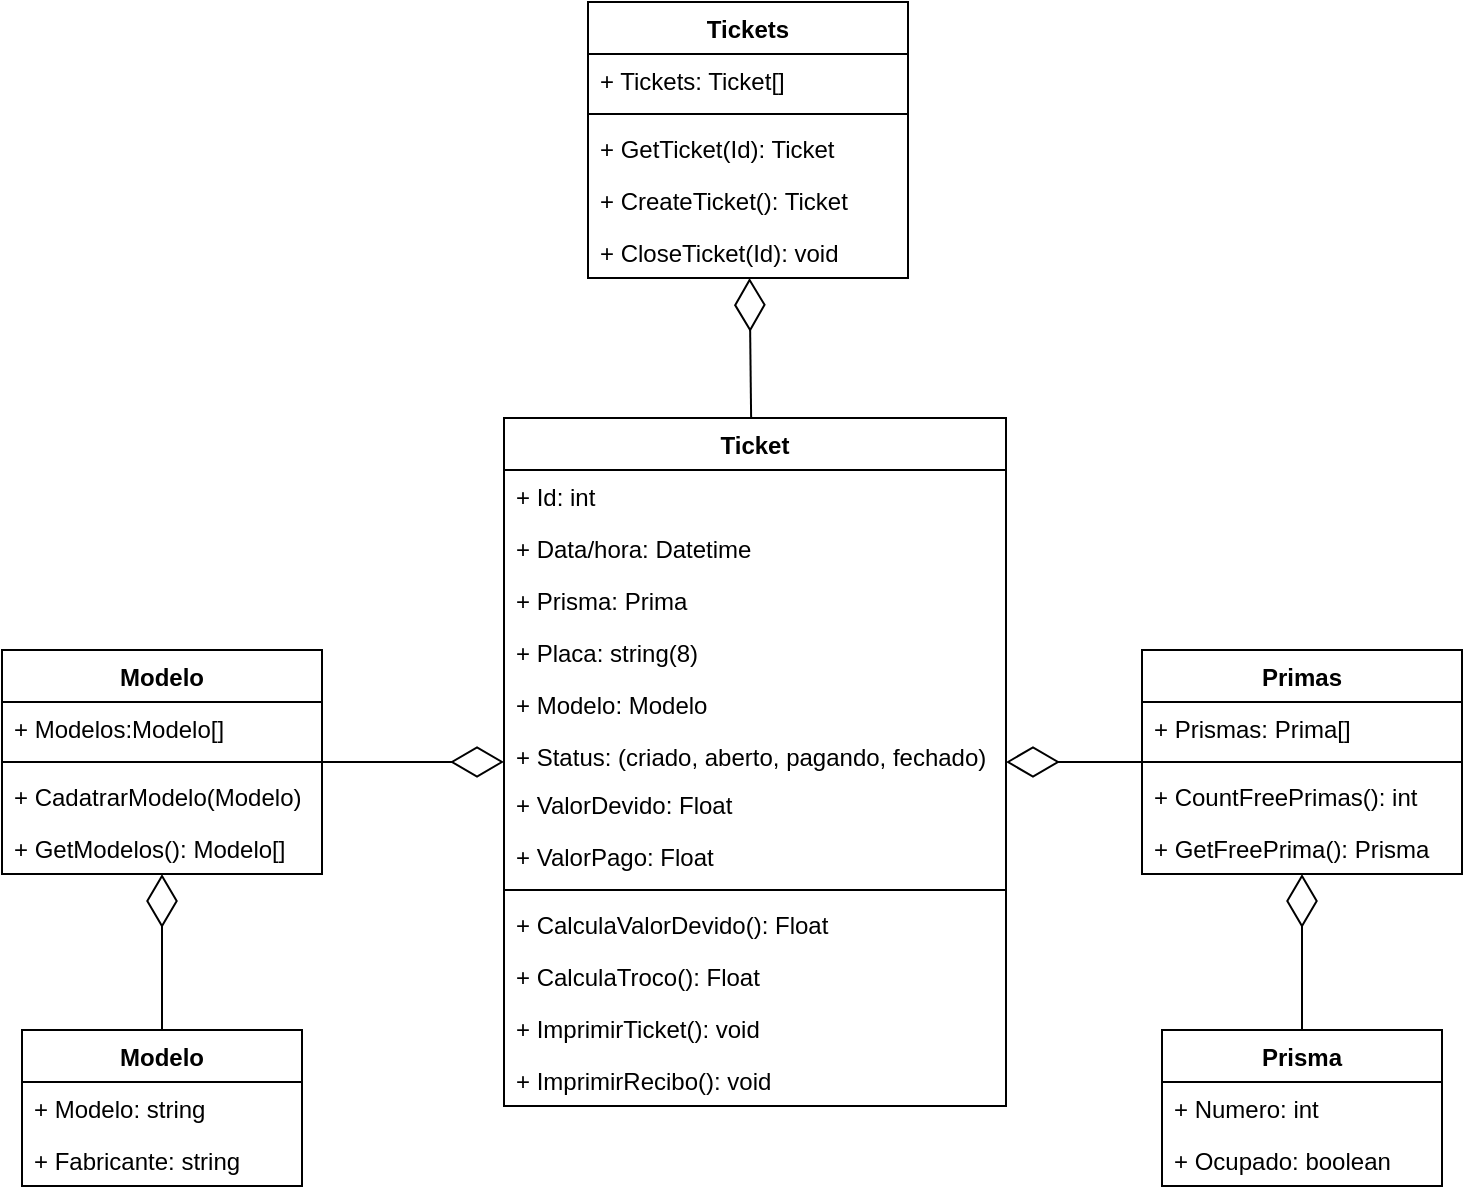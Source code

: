 <mxfile version="13.1.5" type="google"><diagram id="B7HPRTOn1aCyVQAzvui_" name="Page-1"><mxGraphModel dx="865" dy="480" grid="1" gridSize="10" guides="1" tooltips="1" connect="1" arrows="1" fold="1" page="1" pageScale="1" pageWidth="827" pageHeight="1169" math="0" shadow="0"><root><mxCell id="0"/><mxCell id="1" parent="0"/><mxCell id="1XbRSUw8iiaY-Y94bgbz-24" value="" style="endArrow=diamondThin;endFill=0;endSize=24;html=1;exitX=0.5;exitY=0;exitDx=0;exitDy=0;" parent="1" source="1XbRSUw8iiaY-Y94bgbz-20" target="1XbRSUw8iiaY-Y94bgbz-9" edge="1"><mxGeometry width="160" relative="1" as="geometry"><mxPoint x="219" y="411" as="sourcePoint"/><mxPoint x="589" y="546" as="targetPoint"/></mxGeometry></mxCell><mxCell id="1XbRSUw8iiaY-Y94bgbz-15" value="" style="endArrow=diamondThin;endFill=0;endSize=24;html=1;" parent="1" source="1XbRSUw8iiaY-Y94bgbz-9" target="1XbRSUw8iiaY-Y94bgbz-1" edge="1"><mxGeometry width="160" relative="1" as="geometry"><mxPoint x="149" y="400.5" as="sourcePoint"/><mxPoint x="309" y="400.5" as="targetPoint"/></mxGeometry></mxCell><mxCell id="1XbRSUw8iiaY-Y94bgbz-31" value="" style="endArrow=diamondThin;endFill=0;endSize=24;html=1;" parent="1" source="1XbRSUw8iiaY-Y94bgbz-26" target="1XbRSUw8iiaY-Y94bgbz-1" edge="1"><mxGeometry width="160" relative="1" as="geometry"><mxPoint x="319" y="496" as="sourcePoint"/><mxPoint x="479" y="496" as="targetPoint"/></mxGeometry></mxCell><mxCell id="1XbRSUw8iiaY-Y94bgbz-32" value="" style="endArrow=diamondThin;endFill=0;endSize=24;html=1;exitX=0.5;exitY=0;exitDx=0;exitDy=0;" parent="1" source="1XbRSUw8iiaY-Y94bgbz-33" target="1XbRSUw8iiaY-Y94bgbz-26" edge="1"><mxGeometry width="160" relative="1" as="geometry"><mxPoint x="229" y="421" as="sourcePoint"/><mxPoint x="709" y="523" as="targetPoint"/></mxGeometry></mxCell><mxCell id="1XbRSUw8iiaY-Y94bgbz-37" value="Tickets" style="swimlane;fontStyle=1;align=center;verticalAlign=top;childLayout=stackLayout;horizontal=1;startSize=26;horizontalStack=0;resizeParent=1;resizeParentMax=0;resizeLast=0;collapsible=1;marginBottom=0;" parent="1" vertex="1"><mxGeometry x="342" y="90" width="160" height="138" as="geometry"/></mxCell><mxCell id="1XbRSUw8iiaY-Y94bgbz-38" value="+ Tickets: Ticket[]" style="text;strokeColor=none;fillColor=none;align=left;verticalAlign=top;spacingLeft=4;spacingRight=4;overflow=hidden;rotatable=0;points=[[0,0.5],[1,0.5]];portConstraint=eastwest;" parent="1XbRSUw8iiaY-Y94bgbz-37" vertex="1"><mxGeometry y="26" width="160" height="26" as="geometry"/></mxCell><mxCell id="1XbRSUw8iiaY-Y94bgbz-39" value="" style="line;strokeWidth=1;fillColor=none;align=left;verticalAlign=middle;spacingTop=-1;spacingLeft=3;spacingRight=3;rotatable=0;labelPosition=right;points=[];portConstraint=eastwest;" parent="1XbRSUw8iiaY-Y94bgbz-37" vertex="1"><mxGeometry y="52" width="160" height="8" as="geometry"/></mxCell><mxCell id="1XbRSUw8iiaY-Y94bgbz-40" value="+ GetTicket(Id): Ticket" style="text;strokeColor=none;fillColor=none;align=left;verticalAlign=top;spacingLeft=4;spacingRight=4;overflow=hidden;rotatable=0;points=[[0,0.5],[1,0.5]];portConstraint=eastwest;" parent="1XbRSUw8iiaY-Y94bgbz-37" vertex="1"><mxGeometry y="60" width="160" height="26" as="geometry"/></mxCell><mxCell id="1XbRSUw8iiaY-Y94bgbz-41" value="+ CreateTicket(): Ticket" style="text;strokeColor=none;fillColor=none;align=left;verticalAlign=top;spacingLeft=4;spacingRight=4;overflow=hidden;rotatable=0;points=[[0,0.5],[1,0.5]];portConstraint=eastwest;" parent="1XbRSUw8iiaY-Y94bgbz-37" vertex="1"><mxGeometry y="86" width="160" height="26" as="geometry"/></mxCell><mxCell id="1XbRSUw8iiaY-Y94bgbz-42" value="+ CloseTicket(Id): void" style="text;strokeColor=none;fillColor=none;align=left;verticalAlign=top;spacingLeft=4;spacingRight=4;overflow=hidden;rotatable=0;points=[[0,0.5],[1,0.5]];portConstraint=eastwest;" parent="1XbRSUw8iiaY-Y94bgbz-37" vertex="1"><mxGeometry y="112" width="160" height="26" as="geometry"/></mxCell><mxCell id="1XbRSUw8iiaY-Y94bgbz-20" value="Modelo" style="swimlane;fontStyle=1;childLayout=stackLayout;horizontal=1;startSize=26;fillColor=none;horizontalStack=0;resizeParent=1;resizeParentMax=0;resizeLast=0;collapsible=1;marginBottom=0;" parent="1" vertex="1"><mxGeometry x="59" y="604" width="140" height="78" as="geometry"/></mxCell><mxCell id="1XbRSUw8iiaY-Y94bgbz-14" value="+ Modelo: string" style="text;strokeColor=none;fillColor=none;align=left;verticalAlign=top;spacingLeft=4;spacingRight=4;overflow=hidden;rotatable=0;points=[[0,0.5],[1,0.5]];portConstraint=eastwest;" parent="1XbRSUw8iiaY-Y94bgbz-20" vertex="1"><mxGeometry y="26" width="140" height="26" as="geometry"/></mxCell><mxCell id="1XbRSUw8iiaY-Y94bgbz-13" value="+ Fabricante: string" style="text;strokeColor=none;fillColor=none;align=left;verticalAlign=top;spacingLeft=4;spacingRight=4;overflow=hidden;rotatable=0;points=[[0,0.5],[1,0.5]];portConstraint=eastwest;" parent="1XbRSUw8iiaY-Y94bgbz-20" vertex="1"><mxGeometry y="52" width="140" height="26" as="geometry"/></mxCell><mxCell id="1XbRSUw8iiaY-Y94bgbz-33" value="Prisma" style="swimlane;fontStyle=1;childLayout=stackLayout;horizontal=1;startSize=26;fillColor=none;horizontalStack=0;resizeParent=1;resizeParentMax=0;resizeLast=0;collapsible=1;marginBottom=0;" parent="1" vertex="1"><mxGeometry x="629" y="604" width="140" height="78" as="geometry"/></mxCell><mxCell id="1XbRSUw8iiaY-Y94bgbz-34" value="+ Numero: int" style="text;strokeColor=none;fillColor=none;align=left;verticalAlign=top;spacingLeft=4;spacingRight=4;overflow=hidden;rotatable=0;points=[[0,0.5],[1,0.5]];portConstraint=eastwest;" parent="1XbRSUw8iiaY-Y94bgbz-33" vertex="1"><mxGeometry y="26" width="140" height="26" as="geometry"/></mxCell><mxCell id="1XbRSUw8iiaY-Y94bgbz-35" value="+ Ocupado: boolean" style="text;strokeColor=none;fillColor=none;align=left;verticalAlign=top;spacingLeft=4;spacingRight=4;overflow=hidden;rotatable=0;points=[[0,0.5],[1,0.5]];portConstraint=eastwest;" parent="1XbRSUw8iiaY-Y94bgbz-33" vertex="1"><mxGeometry y="52" width="140" height="26" as="geometry"/></mxCell><mxCell id="1XbRSUw8iiaY-Y94bgbz-43" value="" style="endArrow=diamondThin;endFill=0;endSize=24;html=1;" parent="1" source="1XbRSUw8iiaY-Y94bgbz-1" target="1XbRSUw8iiaY-Y94bgbz-37" edge="1"><mxGeometry width="160" relative="1" as="geometry"><mxPoint x="330" y="350" as="sourcePoint"/><mxPoint x="490" y="350" as="targetPoint"/></mxGeometry></mxCell><mxCell id="1XbRSUw8iiaY-Y94bgbz-9" value="Modelo" style="swimlane;fontStyle=1;align=center;verticalAlign=top;childLayout=stackLayout;horizontal=1;startSize=26;horizontalStack=0;resizeParent=1;resizeParentMax=0;resizeLast=0;collapsible=1;marginBottom=0;" parent="1" vertex="1"><mxGeometry x="49" y="414" width="160" height="112" as="geometry"/></mxCell><mxCell id="1XbRSUw8iiaY-Y94bgbz-10" value="+ Modelos:Modelo[]" style="text;strokeColor=none;fillColor=none;align=left;verticalAlign=top;spacingLeft=4;spacingRight=4;overflow=hidden;rotatable=0;points=[[0,0.5],[1,0.5]];portConstraint=eastwest;" parent="1XbRSUw8iiaY-Y94bgbz-9" vertex="1"><mxGeometry y="26" width="160" height="26" as="geometry"/></mxCell><mxCell id="1XbRSUw8iiaY-Y94bgbz-11" value="" style="line;strokeWidth=1;fillColor=none;align=left;verticalAlign=middle;spacingTop=-1;spacingLeft=3;spacingRight=3;rotatable=0;labelPosition=right;points=[];portConstraint=eastwest;" parent="1XbRSUw8iiaY-Y94bgbz-9" vertex="1"><mxGeometry y="52" width="160" height="8" as="geometry"/></mxCell><mxCell id="1XbRSUw8iiaY-Y94bgbz-12" value="+ CadatrarModelo(Modelo)" style="text;strokeColor=none;fillColor=none;align=left;verticalAlign=top;spacingLeft=4;spacingRight=4;overflow=hidden;rotatable=0;points=[[0,0.5],[1,0.5]];portConstraint=eastwest;" parent="1XbRSUw8iiaY-Y94bgbz-9" vertex="1"><mxGeometry y="60" width="160" height="26" as="geometry"/></mxCell><mxCell id="1XbRSUw8iiaY-Y94bgbz-36" value="+ GetModelos(): Modelo[]" style="text;strokeColor=none;fillColor=none;align=left;verticalAlign=top;spacingLeft=4;spacingRight=4;overflow=hidden;rotatable=0;points=[[0,0.5],[1,0.5]];portConstraint=eastwest;" parent="1XbRSUw8iiaY-Y94bgbz-9" vertex="1"><mxGeometry y="86" width="160" height="26" as="geometry"/></mxCell><mxCell id="1XbRSUw8iiaY-Y94bgbz-26" value="Primas" style="swimlane;fontStyle=1;align=center;verticalAlign=top;childLayout=stackLayout;horizontal=1;startSize=26;horizontalStack=0;resizeParent=1;resizeParentMax=0;resizeLast=0;collapsible=1;marginBottom=0;" parent="1" vertex="1"><mxGeometry x="619" y="414" width="160" height="112" as="geometry"/></mxCell><mxCell id="1XbRSUw8iiaY-Y94bgbz-27" value="+ Prismas: Prima[]" style="text;strokeColor=none;fillColor=none;align=left;verticalAlign=top;spacingLeft=4;spacingRight=4;overflow=hidden;rotatable=0;points=[[0,0.5],[1,0.5]];portConstraint=eastwest;" parent="1XbRSUw8iiaY-Y94bgbz-26" vertex="1"><mxGeometry y="26" width="160" height="26" as="geometry"/></mxCell><mxCell id="1XbRSUw8iiaY-Y94bgbz-28" value="" style="line;strokeWidth=1;fillColor=none;align=left;verticalAlign=middle;spacingTop=-1;spacingLeft=3;spacingRight=3;rotatable=0;labelPosition=right;points=[];portConstraint=eastwest;" parent="1XbRSUw8iiaY-Y94bgbz-26" vertex="1"><mxGeometry y="52" width="160" height="8" as="geometry"/></mxCell><mxCell id="1XbRSUw8iiaY-Y94bgbz-30" value="+ CountFreePrimas(): int" style="text;strokeColor=none;fillColor=none;align=left;verticalAlign=top;spacingLeft=4;spacingRight=4;overflow=hidden;rotatable=0;points=[[0,0.5],[1,0.5]];portConstraint=eastwest;" parent="1XbRSUw8iiaY-Y94bgbz-26" vertex="1"><mxGeometry y="60" width="160" height="26" as="geometry"/></mxCell><mxCell id="1XbRSUw8iiaY-Y94bgbz-29" value="+ GetFreePrima(): Prisma" style="text;strokeColor=none;fillColor=none;align=left;verticalAlign=top;spacingLeft=4;spacingRight=4;overflow=hidden;rotatable=0;points=[[0,0.5],[1,0.5]];portConstraint=eastwest;" parent="1XbRSUw8iiaY-Y94bgbz-26" vertex="1"><mxGeometry y="86" width="160" height="26" as="geometry"/></mxCell><mxCell id="1XbRSUw8iiaY-Y94bgbz-1" value="Ticket" style="swimlane;fontStyle=1;align=center;verticalAlign=top;childLayout=stackLayout;horizontal=1;startSize=26;horizontalStack=0;resizeParent=1;resizeParentMax=0;resizeLast=0;collapsible=1;marginBottom=0;" parent="1" vertex="1"><mxGeometry x="300" y="298" width="251" height="344" as="geometry"/></mxCell><mxCell id="1XbRSUw8iiaY-Y94bgbz-2" value="+ Id: int" style="text;strokeColor=none;fillColor=none;align=left;verticalAlign=top;spacingLeft=4;spacingRight=4;overflow=hidden;rotatable=0;points=[[0,0.5],[1,0.5]];portConstraint=eastwest;" parent="1XbRSUw8iiaY-Y94bgbz-1" vertex="1"><mxGeometry y="26" width="251" height="26" as="geometry"/></mxCell><mxCell id="1XbRSUw8iiaY-Y94bgbz-5" value="+ Data/hora: Datetime" style="text;strokeColor=none;fillColor=none;align=left;verticalAlign=top;spacingLeft=4;spacingRight=4;overflow=hidden;rotatable=0;points=[[0,0.5],[1,0.5]];portConstraint=eastwest;" parent="1XbRSUw8iiaY-Y94bgbz-1" vertex="1"><mxGeometry y="52" width="251" height="26" as="geometry"/></mxCell><mxCell id="1XbRSUw8iiaY-Y94bgbz-19" value="+ Prisma: Prima" style="text;strokeColor=none;fillColor=none;align=left;verticalAlign=top;spacingLeft=4;spacingRight=4;overflow=hidden;rotatable=0;points=[[0,0.5],[1,0.5]];portConstraint=eastwest;" parent="1XbRSUw8iiaY-Y94bgbz-1" vertex="1"><mxGeometry y="78" width="251" height="26" as="geometry"/></mxCell><mxCell id="1XbRSUw8iiaY-Y94bgbz-6" value="+ Placa: string(8)" style="text;strokeColor=none;fillColor=none;align=left;verticalAlign=top;spacingLeft=4;spacingRight=4;overflow=hidden;rotatable=0;points=[[0,0.5],[1,0.5]];portConstraint=eastwest;" parent="1XbRSUw8iiaY-Y94bgbz-1" vertex="1"><mxGeometry y="104" width="251" height="26" as="geometry"/></mxCell><mxCell id="1XbRSUw8iiaY-Y94bgbz-8" value="+ Modelo: Modelo" style="text;strokeColor=none;fillColor=none;align=left;verticalAlign=top;spacingLeft=4;spacingRight=4;overflow=hidden;rotatable=0;points=[[0,0.5],[1,0.5]];portConstraint=eastwest;" parent="1XbRSUw8iiaY-Y94bgbz-1" vertex="1"><mxGeometry y="130" width="251" height="26" as="geometry"/></mxCell><mxCell id="1XbRSUw8iiaY-Y94bgbz-16" value="+ Status: (criado, aberto, pagando, fechado)" style="text;strokeColor=none;fillColor=none;align=left;verticalAlign=top;spacingLeft=4;spacingRight=4;overflow=hidden;rotatable=0;points=[[0,0.5],[1,0.5]];portConstraint=eastwest;" parent="1XbRSUw8iiaY-Y94bgbz-1" vertex="1"><mxGeometry y="156" width="251" height="24" as="geometry"/></mxCell><mxCell id="1XbRSUw8iiaY-Y94bgbz-44" value="+ ValorDevido: Float" style="text;strokeColor=none;fillColor=none;align=left;verticalAlign=top;spacingLeft=4;spacingRight=4;overflow=hidden;rotatable=0;points=[[0,0.5],[1,0.5]];portConstraint=eastwest;" parent="1XbRSUw8iiaY-Y94bgbz-1" vertex="1"><mxGeometry y="180" width="251" height="26" as="geometry"/></mxCell><mxCell id="1XbRSUw8iiaY-Y94bgbz-18" value="+ ValorPago: Float" style="text;strokeColor=none;fillColor=none;align=left;verticalAlign=top;spacingLeft=4;spacingRight=4;overflow=hidden;rotatable=0;points=[[0,0.5],[1,0.5]];portConstraint=eastwest;" parent="1XbRSUw8iiaY-Y94bgbz-1" vertex="1"><mxGeometry y="206" width="251" height="26" as="geometry"/></mxCell><mxCell id="1XbRSUw8iiaY-Y94bgbz-3" value="" style="line;strokeWidth=1;fillColor=none;align=left;verticalAlign=middle;spacingTop=-1;spacingLeft=3;spacingRight=3;rotatable=0;labelPosition=right;points=[];portConstraint=eastwest;" parent="1XbRSUw8iiaY-Y94bgbz-1" vertex="1"><mxGeometry y="232" width="251" height="8" as="geometry"/></mxCell><mxCell id="1XbRSUw8iiaY-Y94bgbz-4" value="+ CalculaValorDevido(): Float" style="text;strokeColor=none;fillColor=none;align=left;verticalAlign=top;spacingLeft=4;spacingRight=4;overflow=hidden;rotatable=0;points=[[0,0.5],[1,0.5]];portConstraint=eastwest;" parent="1XbRSUw8iiaY-Y94bgbz-1" vertex="1"><mxGeometry y="240" width="251" height="26" as="geometry"/></mxCell><mxCell id="1XbRSUw8iiaY-Y94bgbz-17" value="+ CalculaTroco(): Float" style="text;strokeColor=none;fillColor=none;align=left;verticalAlign=top;spacingLeft=4;spacingRight=4;overflow=hidden;rotatable=0;points=[[0,0.5],[1,0.5]];portConstraint=eastwest;" parent="1XbRSUw8iiaY-Y94bgbz-1" vertex="1"><mxGeometry y="266" width="251" height="26" as="geometry"/></mxCell><mxCell id="1XbRSUw8iiaY-Y94bgbz-25" value="+ ImprimirTicket(): void" style="text;strokeColor=none;fillColor=none;align=left;verticalAlign=top;spacingLeft=4;spacingRight=4;overflow=hidden;rotatable=0;points=[[0,0.5],[1,0.5]];portConstraint=eastwest;" parent="1XbRSUw8iiaY-Y94bgbz-1" vertex="1"><mxGeometry y="292" width="251" height="26" as="geometry"/></mxCell><mxCell id="1XbRSUw8iiaY-Y94bgbz-45" value="+ ImprimirRecibo(): void" style="text;strokeColor=none;fillColor=none;align=left;verticalAlign=top;spacingLeft=4;spacingRight=4;overflow=hidden;rotatable=0;points=[[0,0.5],[1,0.5]];portConstraint=eastwest;" parent="1XbRSUw8iiaY-Y94bgbz-1" vertex="1"><mxGeometry y="318" width="251" height="26" as="geometry"/></mxCell></root></mxGraphModel></diagram></mxfile>